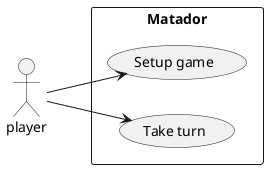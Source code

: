 @startuml
'https://plantuml.com/use-case-diagram

left to right direction

actor player

rectangle Matador {
    usecase "Setup game" as uc1

    usecase "Take turn" as uc2

}

player --> uc1

player --> uc2



@enduml